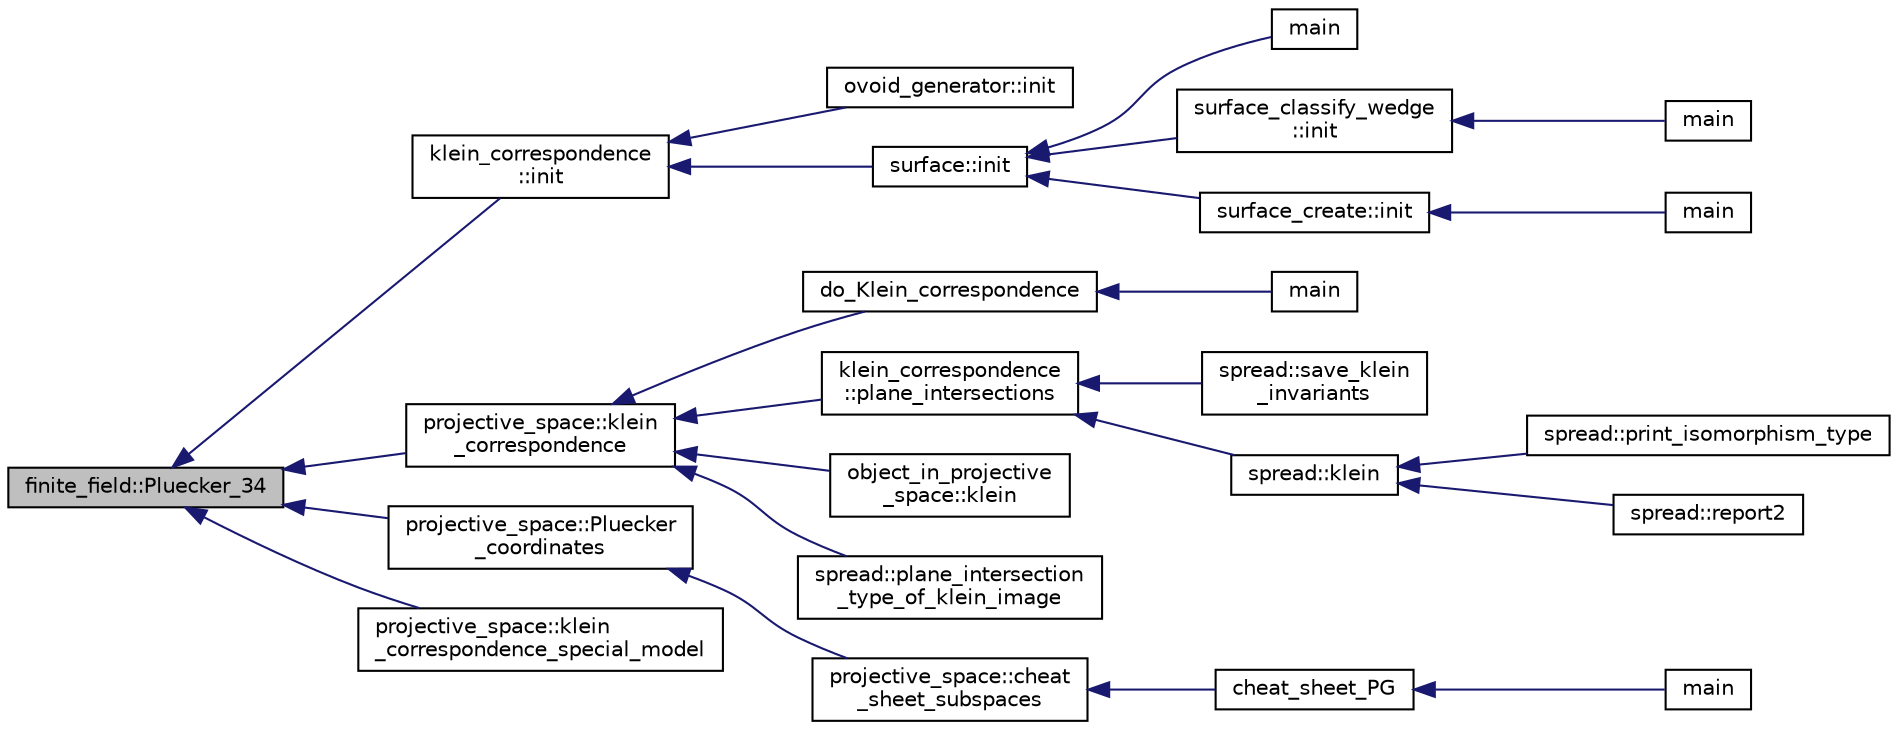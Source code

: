 digraph "finite_field::Pluecker_34"
{
  edge [fontname="Helvetica",fontsize="10",labelfontname="Helvetica",labelfontsize="10"];
  node [fontname="Helvetica",fontsize="10",shape=record];
  rankdir="LR";
  Node14801 [label="finite_field::Pluecker_34",height=0.2,width=0.4,color="black", fillcolor="grey75", style="filled", fontcolor="black"];
  Node14801 -> Node14802 [dir="back",color="midnightblue",fontsize="10",style="solid",fontname="Helvetica"];
  Node14802 [label="klein_correspondence\l::init",height=0.2,width=0.4,color="black", fillcolor="white", style="filled",URL="$d7/d99/classklein__correspondence.html#a9f555dc65174ab66579e1118bd9b4ca0"];
  Node14802 -> Node14803 [dir="back",color="midnightblue",fontsize="10",style="solid",fontname="Helvetica"];
  Node14803 [label="ovoid_generator::init",height=0.2,width=0.4,color="black", fillcolor="white", style="filled",URL="$d3/daf/classovoid__generator.html#a44d90a4751554076f432f35089a964c2"];
  Node14802 -> Node14804 [dir="back",color="midnightblue",fontsize="10",style="solid",fontname="Helvetica"];
  Node14804 [label="surface::init",height=0.2,width=0.4,color="black", fillcolor="white", style="filled",URL="$d5/d88/classsurface.html#a90570b0ca6ab02988159f2c40cb27308"];
  Node14804 -> Node14805 [dir="back",color="midnightblue",fontsize="10",style="solid",fontname="Helvetica"];
  Node14805 [label="main",height=0.2,width=0.4,color="black", fillcolor="white", style="filled",URL="$d6/dc3/arc__lifting__main_8_c.html#a217dbf8b442f20279ea00b898af96f52"];
  Node14804 -> Node14806 [dir="back",color="midnightblue",fontsize="10",style="solid",fontname="Helvetica"];
  Node14806 [label="surface_classify_wedge\l::init",height=0.2,width=0.4,color="black", fillcolor="white", style="filled",URL="$d7/d5c/classsurface__classify__wedge.html#a43302106663b307aa8274a5112a7010a"];
  Node14806 -> Node14807 [dir="back",color="midnightblue",fontsize="10",style="solid",fontname="Helvetica"];
  Node14807 [label="main",height=0.2,width=0.4,color="black", fillcolor="white", style="filled",URL="$df/df8/surface__classify_8_c.html#a217dbf8b442f20279ea00b898af96f52"];
  Node14804 -> Node14808 [dir="back",color="midnightblue",fontsize="10",style="solid",fontname="Helvetica"];
  Node14808 [label="surface_create::init",height=0.2,width=0.4,color="black", fillcolor="white", style="filled",URL="$de/da4/classsurface__create.html#ab0db5c12825f778e3caf8aa4da02eb06"];
  Node14808 -> Node14809 [dir="back",color="midnightblue",fontsize="10",style="solid",fontname="Helvetica"];
  Node14809 [label="main",height=0.2,width=0.4,color="black", fillcolor="white", style="filled",URL="$d2/dfa/create__surface__main_8_c.html#a217dbf8b442f20279ea00b898af96f52"];
  Node14801 -> Node14810 [dir="back",color="midnightblue",fontsize="10",style="solid",fontname="Helvetica"];
  Node14810 [label="projective_space::klein\l_correspondence",height=0.2,width=0.4,color="black", fillcolor="white", style="filled",URL="$d2/d17/classprojective__space.html#a2712ead7fd87ca75ac227a8ade786508"];
  Node14810 -> Node14811 [dir="back",color="midnightblue",fontsize="10",style="solid",fontname="Helvetica"];
  Node14811 [label="do_Klein_correspondence",height=0.2,width=0.4,color="black", fillcolor="white", style="filled",URL="$d4/d67/geometry_8h.html#aa91902d79964fdd71e53be264387b285"];
  Node14811 -> Node14812 [dir="back",color="midnightblue",fontsize="10",style="solid",fontname="Helvetica"];
  Node14812 [label="main",height=0.2,width=0.4,color="black", fillcolor="white", style="filled",URL="$d0/d2f/process_8_c.html#a3c04138a5bfe5d72780bb7e82a18e627"];
  Node14810 -> Node14813 [dir="back",color="midnightblue",fontsize="10",style="solid",fontname="Helvetica"];
  Node14813 [label="klein_correspondence\l::plane_intersections",height=0.2,width=0.4,color="black", fillcolor="white", style="filled",URL="$d7/d99/classklein__correspondence.html#a561aa0d3a66d19a10f9945561a5880b5"];
  Node14813 -> Node14814 [dir="back",color="midnightblue",fontsize="10",style="solid",fontname="Helvetica"];
  Node14814 [label="spread::save_klein\l_invariants",height=0.2,width=0.4,color="black", fillcolor="white", style="filled",URL="$da/dc1/classspread.html#af3b0d52e28dec3d6b495e79fcee88a29"];
  Node14813 -> Node14815 [dir="back",color="midnightblue",fontsize="10",style="solid",fontname="Helvetica"];
  Node14815 [label="spread::klein",height=0.2,width=0.4,color="black", fillcolor="white", style="filled",URL="$da/dc1/classspread.html#a5deb643e8dd301ca92d96d409e85c6aa"];
  Node14815 -> Node14816 [dir="back",color="midnightblue",fontsize="10",style="solid",fontname="Helvetica"];
  Node14816 [label="spread::print_isomorphism_type",height=0.2,width=0.4,color="black", fillcolor="white", style="filled",URL="$da/dc1/classspread.html#ac00cfa228f832076e6e5d81319828fa7"];
  Node14815 -> Node14817 [dir="back",color="midnightblue",fontsize="10",style="solid",fontname="Helvetica"];
  Node14817 [label="spread::report2",height=0.2,width=0.4,color="black", fillcolor="white", style="filled",URL="$da/dc1/classspread.html#a543a79e4e7306af291584f53dacbfdd8"];
  Node14810 -> Node14818 [dir="back",color="midnightblue",fontsize="10",style="solid",fontname="Helvetica"];
  Node14818 [label="object_in_projective\l_space::klein",height=0.2,width=0.4,color="black", fillcolor="white", style="filled",URL="$d7/d08/classobject__in__projective__space.html#a5b8beb58d83a6c274b2b8bd2c4e176c1"];
  Node14810 -> Node14819 [dir="back",color="midnightblue",fontsize="10",style="solid",fontname="Helvetica"];
  Node14819 [label="spread::plane_intersection\l_type_of_klein_image",height=0.2,width=0.4,color="black", fillcolor="white", style="filled",URL="$da/dc1/classspread.html#af24965c92b11f083efef562901770e17"];
  Node14801 -> Node14820 [dir="back",color="midnightblue",fontsize="10",style="solid",fontname="Helvetica"];
  Node14820 [label="projective_space::Pluecker\l_coordinates",height=0.2,width=0.4,color="black", fillcolor="white", style="filled",URL="$d2/d17/classprojective__space.html#a3de51df7c58c1f2575bdfbd383fb171e"];
  Node14820 -> Node14821 [dir="back",color="midnightblue",fontsize="10",style="solid",fontname="Helvetica"];
  Node14821 [label="projective_space::cheat\l_sheet_subspaces",height=0.2,width=0.4,color="black", fillcolor="white", style="filled",URL="$d2/d17/classprojective__space.html#a29d74f45865aaee58ab5cd50806d8baf"];
  Node14821 -> Node14822 [dir="back",color="midnightblue",fontsize="10",style="solid",fontname="Helvetica"];
  Node14822 [label="cheat_sheet_PG",height=0.2,width=0.4,color="black", fillcolor="white", style="filled",URL="$d6/dd8/cheat__sheet___p_g_8_c.html#a11692793a59b9f0d2f21395f5609783d"];
  Node14822 -> Node14823 [dir="back",color="midnightblue",fontsize="10",style="solid",fontname="Helvetica"];
  Node14823 [label="main",height=0.2,width=0.4,color="black", fillcolor="white", style="filled",URL="$d6/dd8/cheat__sheet___p_g_8_c.html#a3c04138a5bfe5d72780bb7e82a18e627"];
  Node14801 -> Node14824 [dir="back",color="midnightblue",fontsize="10",style="solid",fontname="Helvetica"];
  Node14824 [label="projective_space::klein\l_correspondence_special_model",height=0.2,width=0.4,color="black", fillcolor="white", style="filled",URL="$d2/d17/classprojective__space.html#a0460ef9dd2799f85fee962d142d20eea"];
}
